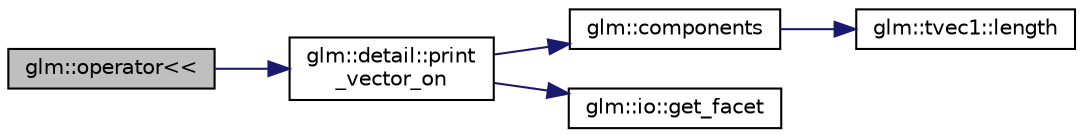 digraph "glm::operator&lt;&lt;"
{
 // LATEX_PDF_SIZE
  edge [fontname="Helvetica",fontsize="10",labelfontname="Helvetica",labelfontsize="10"];
  node [fontname="Helvetica",fontsize="10",shape=record];
  rankdir="LR";
  Node1 [label="glm::operator\<\<",height=0.2,width=0.4,color="black", fillcolor="grey75", style="filled", fontcolor="black",tooltip=" "];
  Node1 -> Node2 [color="midnightblue",fontsize="10",style="solid",fontname="Helvetica"];
  Node2 [label="glm::detail::print\l_vector_on",height=0.2,width=0.4,color="black", fillcolor="white", style="filled",URL="$namespaceglm_1_1detail.html#a96bee64577b69e3a541b02df0f591cc1",tooltip=" "];
  Node2 -> Node3 [color="midnightblue",fontsize="10",style="solid",fontname="Helvetica"];
  Node3 [label="glm::components",height=0.2,width=0.4,color="black", fillcolor="white", style="filled",URL="$group__gtx__range.html#gab866f7e9055dafab616eb0fb3ec8d08e",tooltip=" "];
  Node3 -> Node4 [color="midnightblue",fontsize="10",style="solid",fontname="Helvetica"];
  Node4 [label="glm::tvec1::length",height=0.2,width=0.4,color="black", fillcolor="white", style="filled",URL="$structglm_1_1tvec1.html#aa25cb652c92eb83b9ef027d82365bb01",tooltip=" "];
  Node2 -> Node5 [color="midnightblue",fontsize="10",style="solid",fontname="Helvetica"];
  Node5 [label="glm::io::get_facet",height=0.2,width=0.4,color="black", fillcolor="white", style="filled",URL="$namespaceglm_1_1io.html#a7ae96c71704bbf3c6e61543a7e731bc4",tooltip=" "];
}
